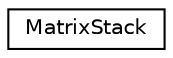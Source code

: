 digraph "Graphical Class Hierarchy"
{
  edge [fontname="Helvetica",fontsize="10",labelfontname="Helvetica",labelfontsize="10"];
  node [fontname="Helvetica",fontsize="10",shape=record];
  rankdir="LR";
  Node0 [label="MatrixStack",height=0.2,width=0.4,color="black", fillcolor="white", style="filled",URL="$class_matrix_stack.html"];
}
